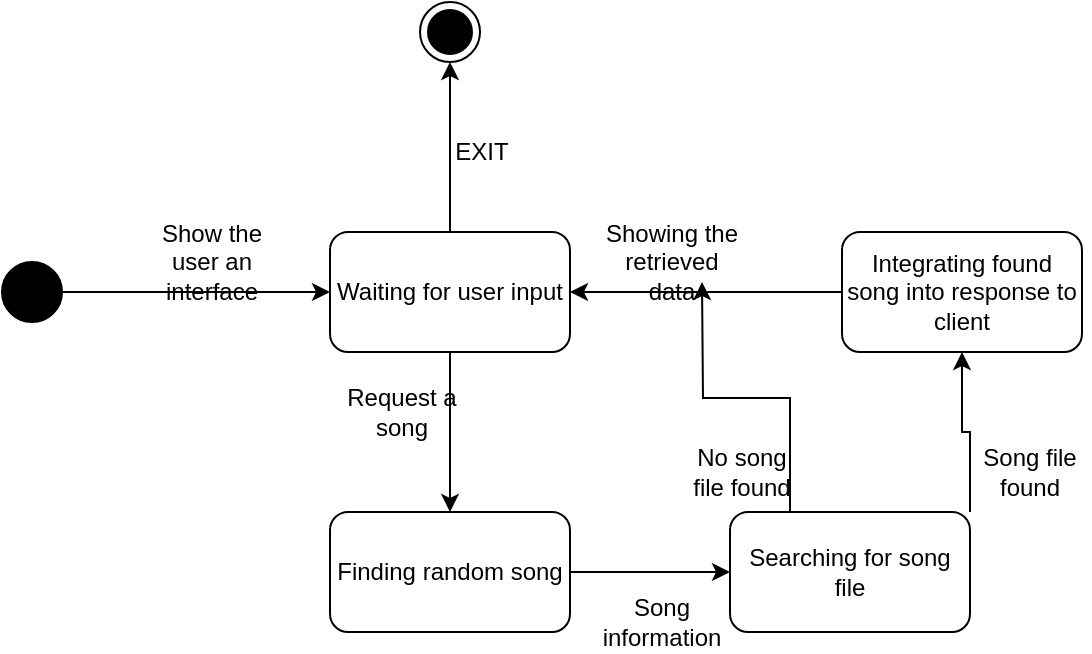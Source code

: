 <mxfile version="21.2.2" type="github">
  <diagram name="Strona-1" id="VtrbDFPd5q9PhZEtTbry">
    <mxGraphModel dx="1195" dy="652" grid="1" gridSize="10" guides="1" tooltips="1" connect="1" arrows="1" fold="1" page="1" pageScale="1" pageWidth="827" pageHeight="1169" math="0" shadow="0">
      <root>
        <mxCell id="0" />
        <mxCell id="1" parent="0" />
        <mxCell id="7bphNffgXHVLwuXxrw4F-3" style="edgeStyle=orthogonalEdgeStyle;rounded=0;orthogonalLoop=1;jettySize=auto;html=1;" edge="1" parent="1" source="7bphNffgXHVLwuXxrw4F-1" target="7bphNffgXHVLwuXxrw4F-2">
          <mxGeometry relative="1" as="geometry" />
        </mxCell>
        <mxCell id="7bphNffgXHVLwuXxrw4F-1" value="" style="ellipse;fillColor=strokeColor;html=1;" vertex="1" parent="1">
          <mxGeometry x="130" y="170" width="30" height="30" as="geometry" />
        </mxCell>
        <mxCell id="7bphNffgXHVLwuXxrw4F-7" value="" style="edgeStyle=orthogonalEdgeStyle;rounded=0;orthogonalLoop=1;jettySize=auto;html=1;" edge="1" parent="1" source="7bphNffgXHVLwuXxrw4F-2" target="7bphNffgXHVLwuXxrw4F-6">
          <mxGeometry relative="1" as="geometry" />
        </mxCell>
        <mxCell id="7bphNffgXHVLwuXxrw4F-17" style="edgeStyle=orthogonalEdgeStyle;rounded=0;orthogonalLoop=1;jettySize=auto;html=1;exitX=0.5;exitY=0;exitDx=0;exitDy=0;entryX=0.5;entryY=1;entryDx=0;entryDy=0;" edge="1" parent="1" source="7bphNffgXHVLwuXxrw4F-2" target="7bphNffgXHVLwuXxrw4F-16">
          <mxGeometry relative="1" as="geometry" />
        </mxCell>
        <mxCell id="7bphNffgXHVLwuXxrw4F-2" value="Waiting for user input" style="rounded=1;whiteSpace=wrap;html=1;" vertex="1" parent="1">
          <mxGeometry x="294" y="155" width="120" height="60" as="geometry" />
        </mxCell>
        <mxCell id="7bphNffgXHVLwuXxrw4F-9" value="" style="edgeStyle=orthogonalEdgeStyle;rounded=0;orthogonalLoop=1;jettySize=auto;html=1;" edge="1" parent="1" source="7bphNffgXHVLwuXxrw4F-6" target="7bphNffgXHVLwuXxrw4F-8">
          <mxGeometry relative="1" as="geometry" />
        </mxCell>
        <mxCell id="7bphNffgXHVLwuXxrw4F-6" value="Finding random song" style="whiteSpace=wrap;html=1;rounded=1;" vertex="1" parent="1">
          <mxGeometry x="294" y="295" width="120" height="60" as="geometry" />
        </mxCell>
        <mxCell id="7bphNffgXHVLwuXxrw4F-11" style="edgeStyle=orthogonalEdgeStyle;rounded=0;orthogonalLoop=1;jettySize=auto;html=1;exitX=1;exitY=0;exitDx=0;exitDy=0;entryX=0.5;entryY=1;entryDx=0;entryDy=0;" edge="1" parent="1" source="7bphNffgXHVLwuXxrw4F-8" target="7bphNffgXHVLwuXxrw4F-13">
          <mxGeometry relative="1" as="geometry">
            <mxPoint x="614.167" y="230.0" as="targetPoint" />
          </mxGeometry>
        </mxCell>
        <mxCell id="7bphNffgXHVLwuXxrw4F-15" style="edgeStyle=orthogonalEdgeStyle;rounded=0;orthogonalLoop=1;jettySize=auto;html=1;exitX=0.25;exitY=0;exitDx=0;exitDy=0;" edge="1" parent="1" source="7bphNffgXHVLwuXxrw4F-8">
          <mxGeometry relative="1" as="geometry">
            <mxPoint x="480" y="180" as="targetPoint" />
          </mxGeometry>
        </mxCell>
        <mxCell id="7bphNffgXHVLwuXxrw4F-8" value="Searching for song file" style="whiteSpace=wrap;html=1;rounded=1;" vertex="1" parent="1">
          <mxGeometry x="494" y="295" width="120" height="60" as="geometry" />
        </mxCell>
        <mxCell id="7bphNffgXHVLwuXxrw4F-14" style="edgeStyle=orthogonalEdgeStyle;rounded=0;orthogonalLoop=1;jettySize=auto;html=1;exitX=0;exitY=0.5;exitDx=0;exitDy=0;entryX=1;entryY=0.5;entryDx=0;entryDy=0;" edge="1" parent="1" source="7bphNffgXHVLwuXxrw4F-13" target="7bphNffgXHVLwuXxrw4F-2">
          <mxGeometry relative="1" as="geometry" />
        </mxCell>
        <mxCell id="7bphNffgXHVLwuXxrw4F-13" value="Integrating found song into response to client" style="rounded=1;whiteSpace=wrap;html=1;" vertex="1" parent="1">
          <mxGeometry x="550" y="155" width="120" height="60" as="geometry" />
        </mxCell>
        <mxCell id="7bphNffgXHVLwuXxrw4F-16" value="" style="ellipse;html=1;shape=endState;fillColor=strokeColor;" vertex="1" parent="1">
          <mxGeometry x="339" y="40" width="30" height="30" as="geometry" />
        </mxCell>
        <mxCell id="7bphNffgXHVLwuXxrw4F-18" value="No song file found" style="text;html=1;strokeColor=none;fillColor=none;align=center;verticalAlign=middle;whiteSpace=wrap;rounded=0;" vertex="1" parent="1">
          <mxGeometry x="470" y="260" width="60" height="30" as="geometry" />
        </mxCell>
        <mxCell id="7bphNffgXHVLwuXxrw4F-19" value="Song file found" style="text;html=1;strokeColor=none;fillColor=none;align=center;verticalAlign=middle;whiteSpace=wrap;rounded=0;" vertex="1" parent="1">
          <mxGeometry x="614" y="260" width="60" height="30" as="geometry" />
        </mxCell>
        <mxCell id="7bphNffgXHVLwuXxrw4F-20" value="Request a song" style="text;html=1;strokeColor=none;fillColor=none;align=center;verticalAlign=middle;whiteSpace=wrap;rounded=0;" vertex="1" parent="1">
          <mxGeometry x="300" y="230" width="60" height="30" as="geometry" />
        </mxCell>
        <mxCell id="7bphNffgXHVLwuXxrw4F-21" value="Song information" style="text;html=1;strokeColor=none;fillColor=none;align=center;verticalAlign=middle;whiteSpace=wrap;rounded=0;" vertex="1" parent="1">
          <mxGeometry x="430" y="335" width="60" height="30" as="geometry" />
        </mxCell>
        <mxCell id="7bphNffgXHVLwuXxrw4F-22" value="EXIT" style="text;html=1;strokeColor=none;fillColor=none;align=center;verticalAlign=middle;whiteSpace=wrap;rounded=0;" vertex="1" parent="1">
          <mxGeometry x="340" y="100" width="60" height="30" as="geometry" />
        </mxCell>
        <mxCell id="7bphNffgXHVLwuXxrw4F-23" value="Show the user an interface" style="text;html=1;strokeColor=none;fillColor=none;align=center;verticalAlign=middle;whiteSpace=wrap;rounded=0;" vertex="1" parent="1">
          <mxGeometry x="200" y="155" width="70" height="30" as="geometry" />
        </mxCell>
        <mxCell id="7bphNffgXHVLwuXxrw4F-24" value="Showing the retrieved data" style="text;html=1;strokeColor=none;fillColor=none;align=center;verticalAlign=middle;whiteSpace=wrap;rounded=0;" vertex="1" parent="1">
          <mxGeometry x="430" y="155" width="70" height="30" as="geometry" />
        </mxCell>
      </root>
    </mxGraphModel>
  </diagram>
</mxfile>

